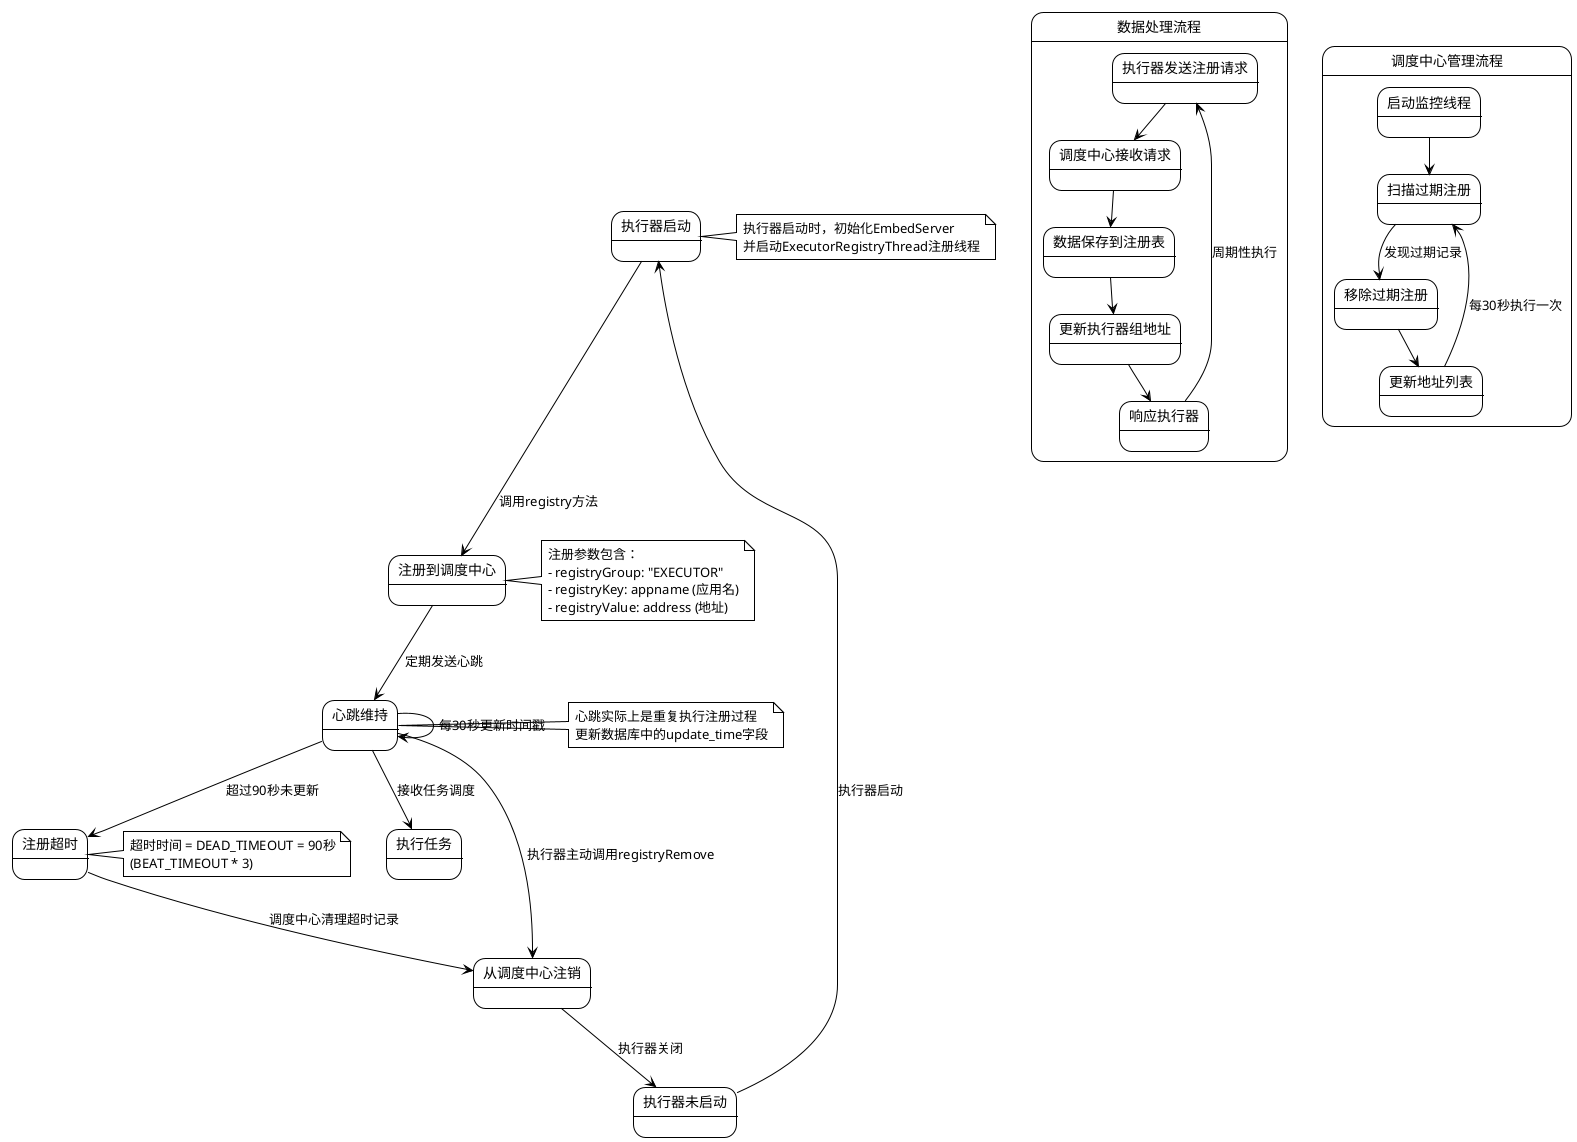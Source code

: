 @startuml XXL-JOB注册中心工作流程

!theme plain
skinparam handwritten false
skinparam backgroundColor transparent

' 状态图，展示注册中心的工作流程
state "执行器未启动" as NotStarted
state "执行器启动" as Started
state "注册到调度中心" as Registered
state "心跳维持" as Heartbeat
state "执行任务" as Executing
state "注册超时" as Timeout
state "从调度中心注销" as Unregistered

' 状态转换
NotStarted --> Started : 执行器启动
Started --> Registered : 调用registry方法
Registered --> Heartbeat : 定期发送心跳
Heartbeat --> Heartbeat : 每30秒更新时间戳
Heartbeat --> Executing : 接收任务调度
Heartbeat --> Timeout : 超过90秒未更新
Timeout --> Unregistered : 调度中心清理超时记录
Heartbeat --> Unregistered : 执行器主动调用registryRemove
Unregistered --> NotStarted : 执行器关闭

' 注册中心数据处理流程
state "数据处理流程" as DataProcess {
    state "执行器发送注册请求" as SendRequest
    state "调度中心接收请求" as ReceiveRequest
    state "数据保存到注册表" as SaveData
    state "更新执行器组地址" as UpdateGroup
    state "响应执行器" as Response

    SendRequest --> ReceiveRequest
    ReceiveRequest --> SaveData
    SaveData --> UpdateGroup
    UpdateGroup --> Response
    Response --> SendRequest : 周期性执行
}

' 调度中心管理流程
state "调度中心管理流程" as AdminProcess {
    state "启动监控线程" as StartMonitor
    state "扫描过期注册" as ScanExpired
    state "移除过期注册" as RemoveExpired
    state "更新地址列表" as UpdateAddress

    StartMonitor --> ScanExpired
    ScanExpired --> RemoveExpired : 发现过期记录
    RemoveExpired --> UpdateAddress
    UpdateAddress --> ScanExpired : 每30秒执行一次
}

' 生命周期注释
note right of Started
  执行器启动时，初始化EmbedServer
  并启动ExecutorRegistryThread注册线程
end note

note right of Registered
  注册参数包含：
  - registryGroup: "EXECUTOR"
  - registryKey: appname (应用名)
  - registryValue: address (地址)
end note

note right of Heartbeat
  心跳实际上是重复执行注册过程
  更新数据库中的update_time字段
end note

note right of Timeout
  超时时间 = DEAD_TIMEOUT = 90秒
  (BEAT_TIMEOUT * 3)
end note

@enduml 
